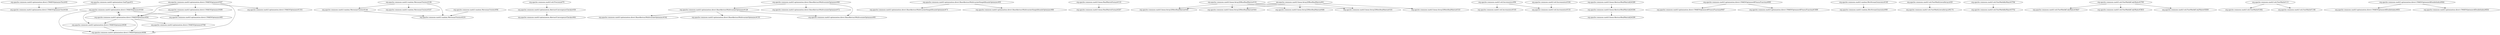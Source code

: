 digraph "ddg/ddg"
{
	"org.apache.commons.math3.optimization.GoalType#31" -> "org.apache.commons.math3.optimization.direct.CMAESOptimizerTest#350";
	"org.apache.commons.math3.optimization.direct.CMAESOptimizerTest#45" -> "org.apache.commons.math3.optimization.direct.CMAESOptimizerTest#350";
	"org.apache.commons.math3.random.MersenneTwister#106" -> "org.apache.commons.math3.random.MersenneTwister#144";
	"org.apache.commons.math3.random.MersenneTwister#106" -> "org.apache.commons.math3.random.MersenneTwister#167";
	"org.apache.commons.math3.util.Precision#70" -> "org.apache.commons.math3.optimization.AbstractConvergenceChecker#38";
	"org.apache.commons.math3.optimization.AbstractConvergenceChecker#38" -> "org.apache.commons.math3.optimization.AbstractConvergenceChecker#64";
	"org.apache.commons.math3.optimization.direct.BaseAbstractMultivariateOptimizer#66" -> "org.apache.commons.math3.optimization.direct.BaseAbstractMultivariateOptimizer#128";
	"org.apache.commons.math3.optimization.direct.BaseAbstractMultivariateOptimizer#128" -> "org.apache.commons.math3.optimization.direct.BaseAbstractMultivariateOptimizer#162";
	"org.apache.commons.math3.optimization.direct.BaseAbstractMultivariateSimpleBoundsOptimizer#95" -> "org.apache.commons.math3.optimization.direct.BaseAbstractMultivariateSimpleBoundsOptimizer#73";
	"org.apache.commons.math3.optimization.direct.BaseAbstractMultivariateSimpleBoundsOptimizer#95" -> "org.apache.commons.math3.optimization.direct.BaseAbstractMultivariateSimpleBoundsOptimizer#80";
	"org.apache.commons.math3.optimization.direct.CMAESOptimizer#307" -> "org.apache.commons.math3.optimization.direct.CMAESOptimizer#499";
	"org.apache.commons.math3.optimization.direct.BaseAbstractMultivariateOptimizer#128" -> "org.apache.commons.math3.optimization.direct.BaseAbstractMultivariateOptimizer#155";
	"org.apache.commons.math3.optimization.GoalType#31" -> "org.apache.commons.math3.optimization.direct.CMAESOptimizer#350";
	"org.apache.commons.math3.optimization.direct.CMAESOptimizer#499" -> "org.apache.commons.math3.optimization.direct.CMAESOptimizer#85";
	"org.apache.commons.math3.optimization.direct.CMAESOptimizer#307" -> "org.apache.commons.math3.optimization.direct.CMAESOptimizer#561";
	"org.apache.commons.math3.optimization.direct.CMAESOptimizer#499" -> "org.apache.commons.math3.optimization.direct.CMAESOptimizer#561";
	"org.apache.commons.math3.linear.RealMatrixFormat#133" -> "org.apache.commons.math3.linear.RealMatrixFormat#207";
	"org.apache.commons.math3.linear.Array2DRowRealMatrix#101" -> "org.apache.commons.math3.linear.Array2DRowRealMatrix#335";
	"org.apache.commons.math3.linear.Array2DRowRealMatrix#101" -> "org.apache.commons.math3.linear.Array2DRowRealMatrix#341";
	"org.apache.commons.math3.linear.Array2DRowRealMatrix#101" -> "org.apache.commons.math3.linear.Array2DRowRealMatrix#303";
	"org.apache.commons.math3.linear.Array2DRowRealMatrix#61" -> "org.apache.commons.math3.linear.Array2DRowRealMatrix#335";
	"org.apache.commons.math3.linear.Array2DRowRealMatrix#61" -> "org.apache.commons.math3.linear.Array2DRowRealMatrix#341";
	"org.apache.commons.math3.linear.Array2DRowRealMatrix#61" -> "org.apache.commons.math3.linear.Array2DRowRealMatrix#310";
	"org.apache.commons.math3.linear.Array2DRowRealMatrix#61" -> "org.apache.commons.math3.linear.Array2DRowRealMatrix#303";
	"org.apache.commons.math3.optimization.direct.CMAESOptimizer#350" -> "org.apache.commons.math3.optimization.direct.CMAESOptimizer#561";
	"org.apache.commons.math3.optimization.direct.BaseAbstractMultivariateOptimizer#66" -> "org.apache.commons.math3.optimization.direct.BaseAbstractMultivariateOptimizer#72";
	"org.apache.commons.math3.util.Incrementor#96" -> "org.apache.commons.math3.util.Incrementor#105";
	"org.apache.commons.math3.linear.Array2DRowRealMatrix#61" -> "org.apache.commons.math3.linear.Array2DRowRealMatrix#406";
	"org.apache.commons.math3.linear.AbstractRealMatrix$2#289" -> "org.apache.commons.math3.linear.AbstractRealMatrix$2#294";
	"org.apache.commons.math3.linear.AbstractRealMatrix$2#294" -> "org.apache.commons.math3.linear.AbstractRealMatrix$2#299";
	"org.apache.commons.math3.linear.Array2DRowRealMatrix#101" -> "org.apache.commons.math3.linear.Array2DRowRealMatrix#406";
	"org.apache.commons.math3.optimization.direct.CMAESOptimizer$FitnessFunction#895" -> "org.apache.commons.math3.optimization.direct.CMAESOptimizer$FitnessFunction#947";
	"org.apache.commons.math3.optimization.direct.BaseAbstractMultivariateOptimizer#66" -> "org.apache.commons.math3.optimization.direct.BaseAbstractMultivariateOptimizer#95";
	"org.apache.commons.math3.util.Incrementor#164" -> "org.apache.commons.math3.util.Incrementor#155";
	"org.apache.commons.math3.util.Incrementor#96" -> "org.apache.commons.math3.util.Incrementor#155";
	"org.apache.commons.math3.optimization.direct.BaseAbstractMultivariateOptimizer#128" -> "org.apache.commons.math3.optimization.direct.BaseAbstractMultivariateOptimizer#95";
	"org.apache.commons.math3.optimization.direct.CMAESOptimizer$FitnessFunction#895" -> "org.apache.commons.math3.optimization.direct.CMAESOptimizer$FitnessFunction#1009";
	"org.apache.commons.math3.optimization.direct.CMAESOptimizer#350" -> "org.apache.commons.math3.optimization.direct.CMAESOptimizer#85";
	"org.apache.commons.math3.optimization.direct.CMAESOptimizer#561" -> "org.apache.commons.math3.optimization.direct.CMAESOptimizer#350";
	"org.apache.commons.math3.optimization.direct.CMAESOptimizer#307" -> "org.apache.commons.math3.optimization.direct.CMAESOptimizer#350";
	"org.apache.commons.math3.optimization.direct.CMAESOptimizer#307" -> "org.apache.commons.math3.optimization.direct.CMAESOptimizer#1351";
	"org.apache.commons.math3.random.BitsStreamGenerator#165" -> "org.apache.commons.math3.random.BitsStreamGenerator#99";
	"org.apache.commons.math3.random.MersenneTwister#144" -> "org.apache.commons.math3.random.MersenneTwister#233";
	"org.apache.commons.math3.random.MersenneTwister#106" -> "org.apache.commons.math3.random.MersenneTwister#233";
	"org.apache.commons.math3.random.MersenneTwister#94" -> "org.apache.commons.math3.random.MersenneTwister#233";
	"org.apache.commons.math3.util.FastMathLiteralArrays#29" -> "org.apache.commons.math3.util.FastMathLiteralArrays#6174";
	"org.apache.commons.math3.util.FastMath$lnMant#3766" -> "org.apache.commons.math3.util.FastMath$lnMant#3752";
	"org.apache.commons.math3.util.FastMath$CodyWaite#3785" -> "org.apache.commons.math3.util.FastMath$CodyWaite#3827";
	"org.apache.commons.math3.util.FastMath$CodyWaite#3785" -> "org.apache.commons.math3.util.FastMath$CodyWaite#3833";
	"org.apache.commons.math3.util.FastMath$CodyWaite#3785" -> "org.apache.commons.math3.util.FastMath$CodyWaite#3839";
	"org.apache.commons.math3.util.FastMath#113" -> "org.apache.commons.math3.util.FastMath#1692";
	"org.apache.commons.math3.util.FastMath#113" -> "org.apache.commons.math3.util.FastMath#1106";
	"org.apache.commons.math3.optimization.direct.CMAESOptimizer$DoubleIndex#844" -> "org.apache.commons.math3.optimization.direct.CMAESOptimizer$DoubleIndex#851";
	"org.apache.commons.math3.optimization.direct.CMAESOptimizer$DoubleIndex#844" -> "org.apache.commons.math3.optimization.direct.CMAESOptimizer$DoubleIndex#834";
	"org.apache.commons.math3.optimization.direct.CMAESOptimizer#561" -> "org.apache.commons.math3.optimization.direct.CMAESOptimizer#638";
	"org.apache.commons.math3.optimization.direct.CMAESOptimizer#350" -> "org.apache.commons.math3.optimization.direct.CMAESOptimizer#638";
	"org.apache.commons.math3.optimization.direct.CMAESOptimizer#561" -> "org.apache.commons.math3.optimization.direct.CMAESOptimizer#696";
	"org.apache.commons.math3.optimization.direct.CMAESOptimizer#638" -> "org.apache.commons.math3.optimization.direct.CMAESOptimizer#696";
	"org.apache.commons.math3.optimization.direct.CMAESOptimizer#307" -> "org.apache.commons.math3.optimization.direct.CMAESOptimizer#696";
	"org.apache.commons.math3.optimization.direct.CMAESOptimizer#350" -> "org.apache.commons.math3.optimization.direct.CMAESOptimizer#696";
	"org.apache.commons.math3.optimization.direct.CMAESOptimizer#561" -> "org.apache.commons.math3.optimization.direct.CMAESOptimizer#768";
}
